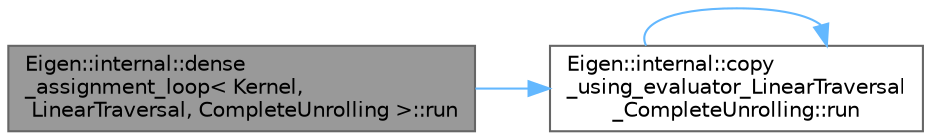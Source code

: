 digraph "Eigen::internal::dense_assignment_loop&lt; Kernel, LinearTraversal, CompleteUnrolling &gt;::run"
{
 // LATEX_PDF_SIZE
  bgcolor="transparent";
  edge [fontname=Helvetica,fontsize=10,labelfontname=Helvetica,labelfontsize=10];
  node [fontname=Helvetica,fontsize=10,shape=box,height=0.2,width=0.4];
  rankdir="LR";
  Node1 [id="Node000001",label="Eigen::internal::dense\l_assignment_loop\< Kernel,\l LinearTraversal, CompleteUnrolling \>::run",height=0.2,width=0.4,color="gray40", fillcolor="grey60", style="filled", fontcolor="black",tooltip=" "];
  Node1 -> Node2 [id="edge3_Node000001_Node000002",color="steelblue1",style="solid",tooltip=" "];
  Node2 [id="Node000002",label="Eigen::internal::copy\l_using_evaluator_LinearTraversal\l_CompleteUnrolling::run",height=0.2,width=0.4,color="grey40", fillcolor="white", style="filled",URL="$struct_eigen_1_1internal_1_1copy__using__evaluator___linear_traversal___complete_unrolling.html#a290a74d6dfcf33ce64f78513f29574e9",tooltip=" "];
  Node2 -> Node2 [id="edge4_Node000002_Node000002",color="steelblue1",style="solid",tooltip=" "];
}
